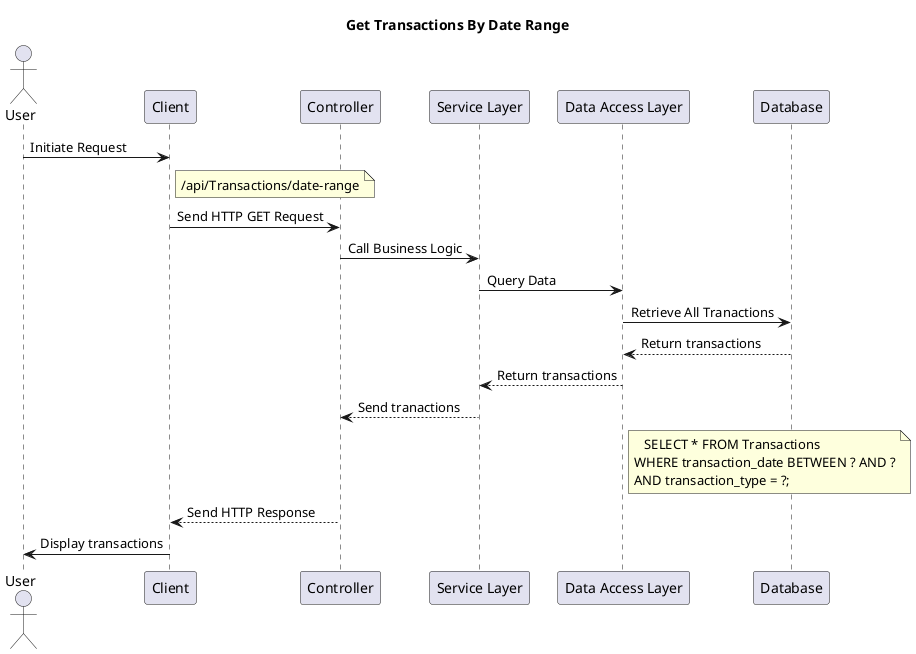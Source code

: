 @startuml
actor User
participant Client
participant Controller
participant "Service Layer"
participant "Data Access Layer"
participant Database


title Get Transactions By Date Range

User -> Client: Initiate Request
note right of Client
   /api/Transactions/date-range
end note
Client -> Controller: Send HTTP GET Request
Controller -> "Service Layer": Call Business Logic
"Service Layer" -> "Data Access Layer": Query Data
"Data Access Layer" -> Database: Retrieve All Tranactions
Database --> "Data Access Layer": Return transactions
"Data Access Layer" --> "Service Layer": Return transactions
"Service Layer" --> Controller: Send tranactions

note right of "Data Access Layer"
   SELECT * FROM Transactions
WHERE transaction_date BETWEEN ? AND ?
AND transaction_type = ?;
end note

Controller --> Client: Send HTTP Response
Client -> User: Display transactions
@enduml
